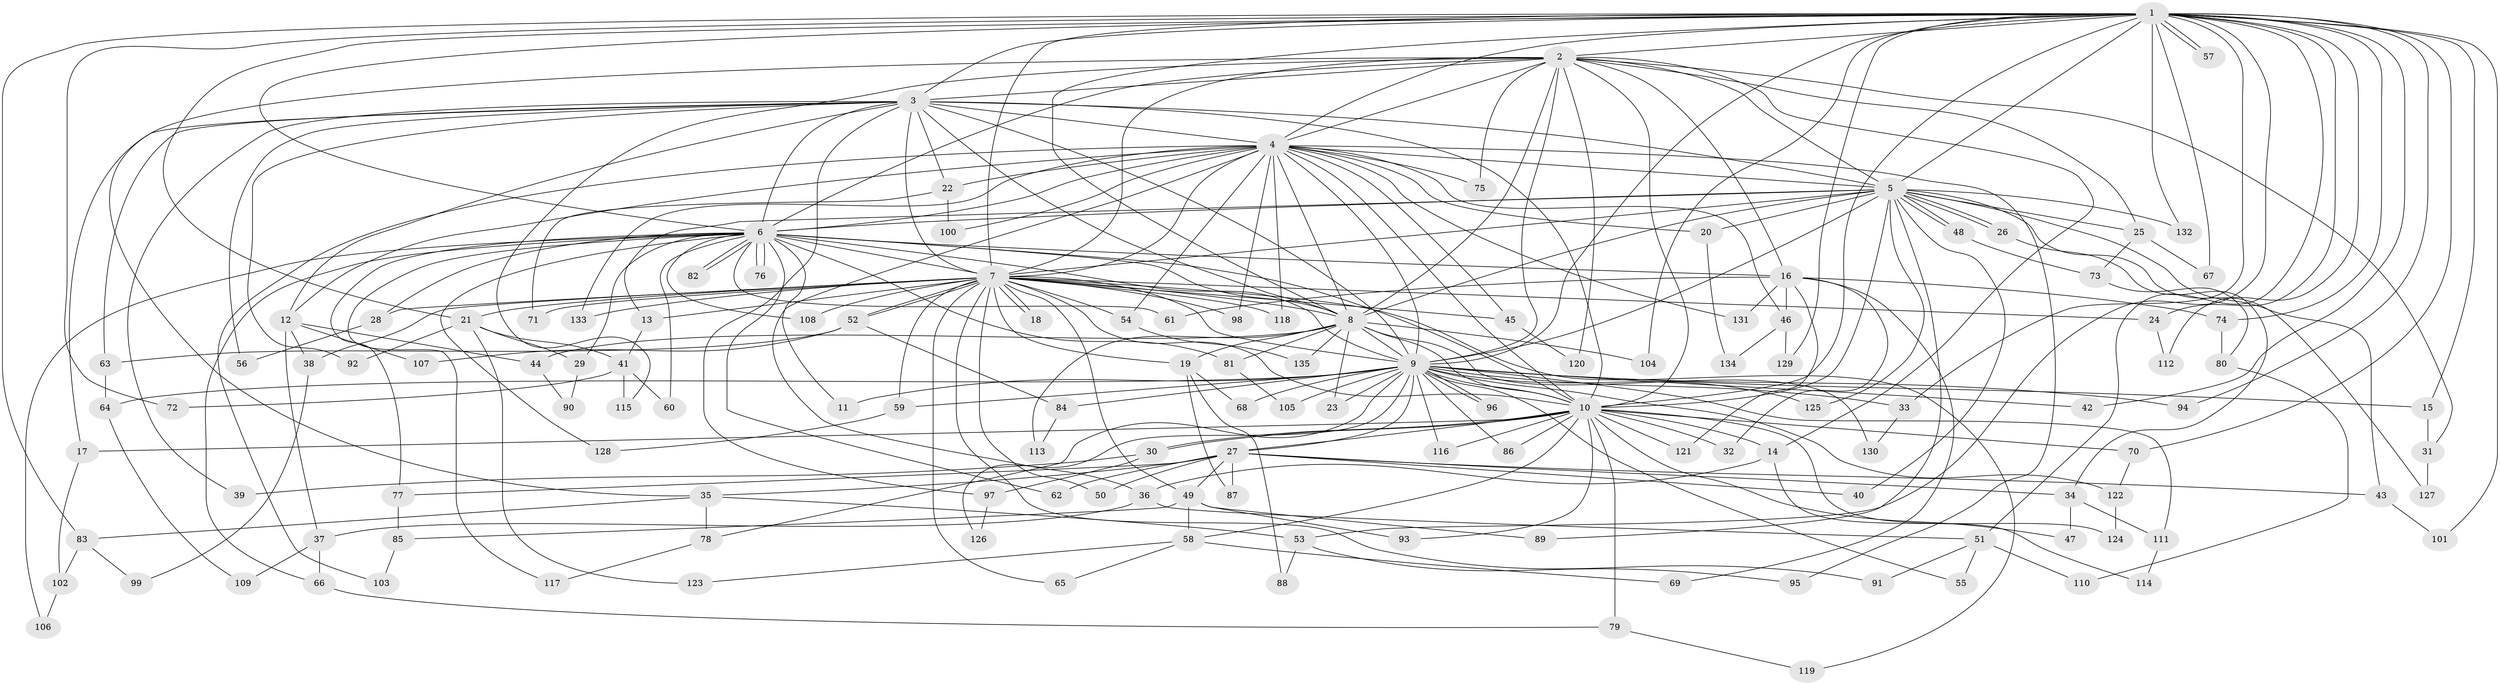 // Generated by graph-tools (version 1.1) at 2025/44/03/09/25 04:44:36]
// undirected, 135 vertices, 295 edges
graph export_dot {
graph [start="1"]
  node [color=gray90,style=filled];
  1;
  2;
  3;
  4;
  5;
  6;
  7;
  8;
  9;
  10;
  11;
  12;
  13;
  14;
  15;
  16;
  17;
  18;
  19;
  20;
  21;
  22;
  23;
  24;
  25;
  26;
  27;
  28;
  29;
  30;
  31;
  32;
  33;
  34;
  35;
  36;
  37;
  38;
  39;
  40;
  41;
  42;
  43;
  44;
  45;
  46;
  47;
  48;
  49;
  50;
  51;
  52;
  53;
  54;
  55;
  56;
  57;
  58;
  59;
  60;
  61;
  62;
  63;
  64;
  65;
  66;
  67;
  68;
  69;
  70;
  71;
  72;
  73;
  74;
  75;
  76;
  77;
  78;
  79;
  80;
  81;
  82;
  83;
  84;
  85;
  86;
  87;
  88;
  89;
  90;
  91;
  92;
  93;
  94;
  95;
  96;
  97;
  98;
  99;
  100;
  101;
  102;
  103;
  104;
  105;
  106;
  107;
  108;
  109;
  110;
  111;
  112;
  113;
  114;
  115;
  116;
  117;
  118;
  119;
  120;
  121;
  122;
  123;
  124;
  125;
  126;
  127;
  128;
  129;
  130;
  131;
  132;
  133;
  134;
  135;
  1 -- 2;
  1 -- 3;
  1 -- 4;
  1 -- 5;
  1 -- 6;
  1 -- 7;
  1 -- 8;
  1 -- 9;
  1 -- 10;
  1 -- 15;
  1 -- 21;
  1 -- 24;
  1 -- 33;
  1 -- 42;
  1 -- 51;
  1 -- 53;
  1 -- 57;
  1 -- 57;
  1 -- 67;
  1 -- 70;
  1 -- 72;
  1 -- 74;
  1 -- 83;
  1 -- 94;
  1 -- 101;
  1 -- 104;
  1 -- 112;
  1 -- 129;
  1 -- 132;
  2 -- 3;
  2 -- 4;
  2 -- 5;
  2 -- 6;
  2 -- 7;
  2 -- 8;
  2 -- 9;
  2 -- 10;
  2 -- 14;
  2 -- 16;
  2 -- 25;
  2 -- 31;
  2 -- 35;
  2 -- 75;
  2 -- 115;
  2 -- 120;
  3 -- 4;
  3 -- 5;
  3 -- 6;
  3 -- 7;
  3 -- 8;
  3 -- 9;
  3 -- 10;
  3 -- 12;
  3 -- 17;
  3 -- 22;
  3 -- 39;
  3 -- 56;
  3 -- 63;
  3 -- 92;
  3 -- 97;
  4 -- 5;
  4 -- 6;
  4 -- 7;
  4 -- 8;
  4 -- 9;
  4 -- 10;
  4 -- 12;
  4 -- 20;
  4 -- 22;
  4 -- 36;
  4 -- 45;
  4 -- 46;
  4 -- 54;
  4 -- 75;
  4 -- 95;
  4 -- 98;
  4 -- 100;
  4 -- 103;
  4 -- 118;
  4 -- 131;
  4 -- 133;
  5 -- 6;
  5 -- 7;
  5 -- 8;
  5 -- 9;
  5 -- 10;
  5 -- 13;
  5 -- 20;
  5 -- 25;
  5 -- 26;
  5 -- 26;
  5 -- 40;
  5 -- 43;
  5 -- 48;
  5 -- 48;
  5 -- 89;
  5 -- 125;
  5 -- 127;
  5 -- 132;
  6 -- 7;
  6 -- 8;
  6 -- 9;
  6 -- 10;
  6 -- 11;
  6 -- 16;
  6 -- 28;
  6 -- 29;
  6 -- 60;
  6 -- 61;
  6 -- 62;
  6 -- 66;
  6 -- 76;
  6 -- 76;
  6 -- 77;
  6 -- 81;
  6 -- 82;
  6 -- 82;
  6 -- 106;
  6 -- 108;
  6 -- 117;
  6 -- 128;
  7 -- 8;
  7 -- 9;
  7 -- 10;
  7 -- 13;
  7 -- 18;
  7 -- 18;
  7 -- 19;
  7 -- 21;
  7 -- 24;
  7 -- 28;
  7 -- 38;
  7 -- 45;
  7 -- 49;
  7 -- 50;
  7 -- 52;
  7 -- 52;
  7 -- 54;
  7 -- 59;
  7 -- 65;
  7 -- 71;
  7 -- 91;
  7 -- 98;
  7 -- 108;
  7 -- 118;
  7 -- 119;
  7 -- 133;
  8 -- 9;
  8 -- 10;
  8 -- 19;
  8 -- 23;
  8 -- 44;
  8 -- 81;
  8 -- 104;
  8 -- 113;
  8 -- 130;
  8 -- 135;
  9 -- 10;
  9 -- 11;
  9 -- 15;
  9 -- 23;
  9 -- 27;
  9 -- 33;
  9 -- 42;
  9 -- 55;
  9 -- 59;
  9 -- 64;
  9 -- 68;
  9 -- 78;
  9 -- 84;
  9 -- 86;
  9 -- 94;
  9 -- 96;
  9 -- 96;
  9 -- 105;
  9 -- 111;
  9 -- 116;
  9 -- 122;
  9 -- 125;
  9 -- 126;
  10 -- 14;
  10 -- 17;
  10 -- 27;
  10 -- 30;
  10 -- 30;
  10 -- 32;
  10 -- 47;
  10 -- 58;
  10 -- 70;
  10 -- 79;
  10 -- 86;
  10 -- 93;
  10 -- 116;
  10 -- 121;
  10 -- 124;
  12 -- 37;
  12 -- 38;
  12 -- 44;
  12 -- 107;
  13 -- 41;
  14 -- 36;
  14 -- 114;
  15 -- 31;
  16 -- 32;
  16 -- 46;
  16 -- 61;
  16 -- 69;
  16 -- 74;
  16 -- 121;
  16 -- 131;
  17 -- 102;
  19 -- 68;
  19 -- 87;
  19 -- 88;
  20 -- 134;
  21 -- 29;
  21 -- 41;
  21 -- 92;
  21 -- 123;
  22 -- 71;
  22 -- 100;
  24 -- 112;
  25 -- 67;
  25 -- 73;
  26 -- 34;
  27 -- 34;
  27 -- 35;
  27 -- 40;
  27 -- 43;
  27 -- 49;
  27 -- 50;
  27 -- 62;
  27 -- 77;
  27 -- 87;
  28 -- 56;
  29 -- 90;
  30 -- 39;
  30 -- 97;
  31 -- 127;
  33 -- 130;
  34 -- 47;
  34 -- 111;
  35 -- 53;
  35 -- 78;
  35 -- 83;
  36 -- 37;
  36 -- 51;
  37 -- 66;
  37 -- 109;
  38 -- 99;
  41 -- 60;
  41 -- 72;
  41 -- 115;
  43 -- 101;
  44 -- 90;
  45 -- 120;
  46 -- 129;
  46 -- 134;
  48 -- 73;
  49 -- 58;
  49 -- 85;
  49 -- 89;
  49 -- 93;
  51 -- 55;
  51 -- 91;
  51 -- 110;
  52 -- 63;
  52 -- 84;
  52 -- 107;
  53 -- 88;
  53 -- 95;
  54 -- 135;
  58 -- 65;
  58 -- 69;
  58 -- 123;
  59 -- 128;
  63 -- 64;
  64 -- 109;
  66 -- 79;
  70 -- 122;
  73 -- 80;
  74 -- 80;
  77 -- 85;
  78 -- 117;
  79 -- 119;
  80 -- 110;
  81 -- 105;
  83 -- 99;
  83 -- 102;
  84 -- 113;
  85 -- 103;
  97 -- 126;
  102 -- 106;
  111 -- 114;
  122 -- 124;
}
